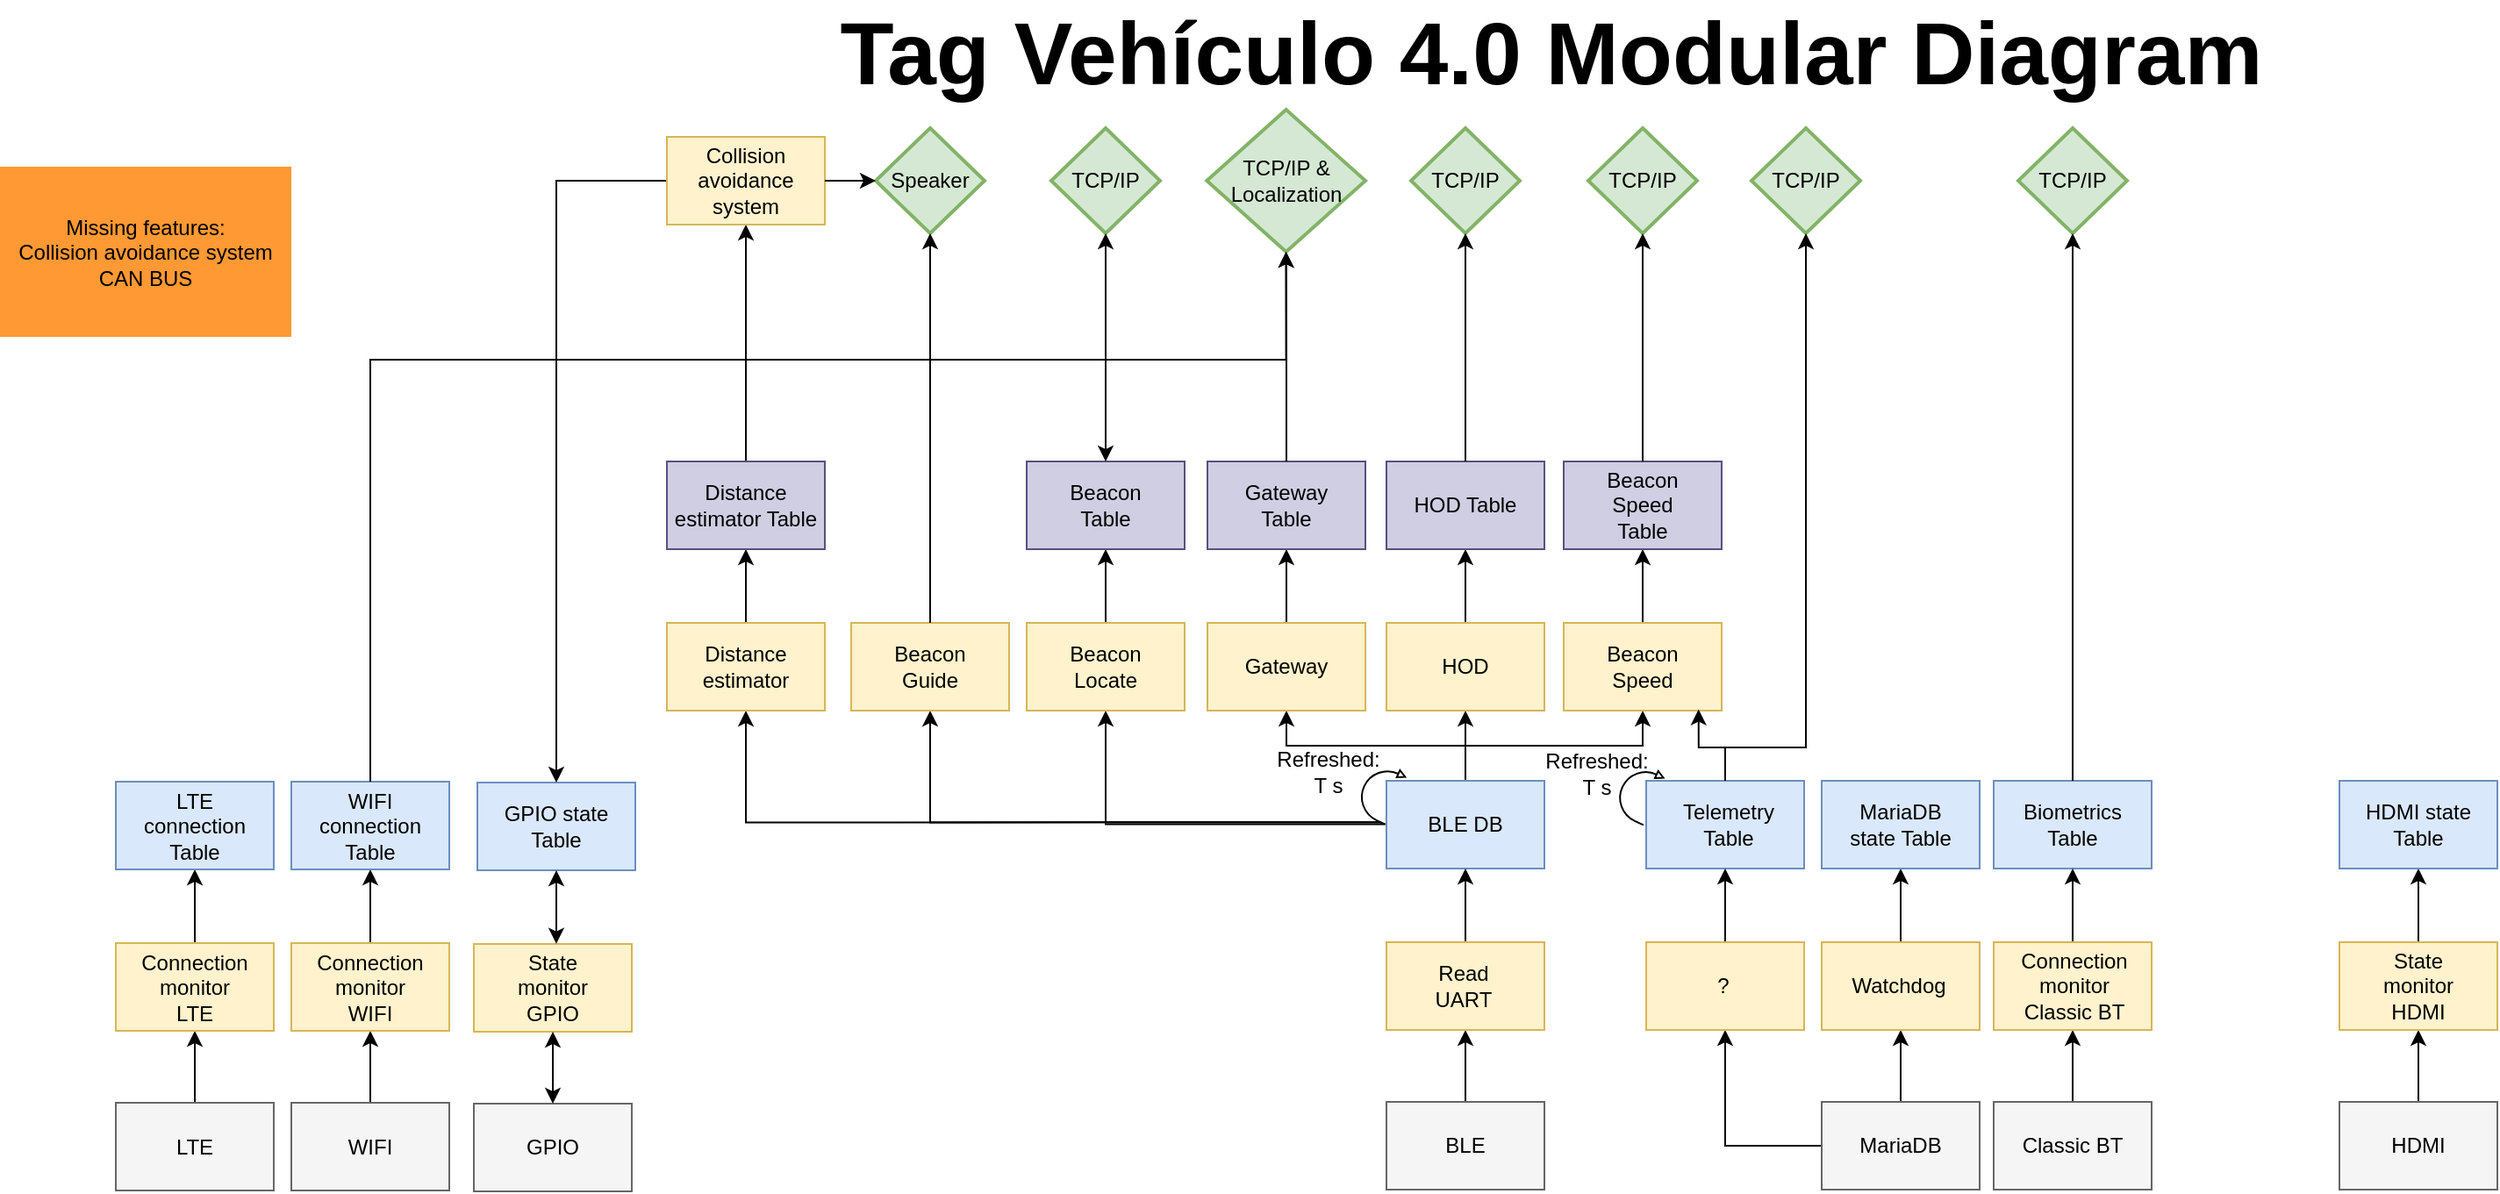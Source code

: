 <mxfile version="24.7.17">
  <diagram name="Página-1" id="RtHD7aoakG6yR8nzAqxL">
    <mxGraphModel dx="2924" dy="816" grid="1" gridSize="10" guides="1" tooltips="1" connect="1" arrows="1" fold="1" page="1" pageScale="1" pageWidth="1169" pageHeight="827" math="0" shadow="0">
      <root>
        <mxCell id="0" />
        <mxCell id="1" parent="0" />
        <mxCell id="9zVtY-qx9qEsDgh3HjAl-12" style="edgeStyle=orthogonalEdgeStyle;rounded=0;orthogonalLoop=1;jettySize=auto;html=1;exitX=0.5;exitY=0;exitDx=0;exitDy=0;entryX=0.5;entryY=1;entryDx=0;entryDy=0;" parent="1" source="1uHjX9RbCJw2ooHJ7uqa-2" target="9zVtY-qx9qEsDgh3HjAl-10" edge="1">
          <mxGeometry relative="1" as="geometry" />
        </mxCell>
        <mxCell id="1uHjX9RbCJw2ooHJ7uqa-2" value="" style="rounded=0;whiteSpace=wrap;html=1;fillColor=#f5f5f5;fontColor=#333333;strokeColor=#666666;" parent="1" vertex="1">
          <mxGeometry x="520" y="643" width="90" height="50" as="geometry" />
        </mxCell>
        <mxCell id="1uHjX9RbCJw2ooHJ7uqa-3" value="BLE" style="text;html=1;align=center;verticalAlign=middle;whiteSpace=wrap;rounded=0;" parent="1" vertex="1">
          <mxGeometry x="535" y="653" width="60" height="30" as="geometry" />
        </mxCell>
        <mxCell id="1uHjX9RbCJw2ooHJ7uqa-4" style="edgeStyle=orthogonalEdgeStyle;rounded=0;orthogonalLoop=1;jettySize=auto;html=1;exitX=0.5;exitY=0;exitDx=0;exitDy=0;entryX=0.5;entryY=1;entryDx=0;entryDy=0;" parent="1" source="1uHjX9RbCJw2ooHJ7uqa-5" target="1uHjX9RbCJw2ooHJ7uqa-25" edge="1">
          <mxGeometry relative="1" as="geometry" />
        </mxCell>
        <mxCell id="1uHjX9RbCJw2ooHJ7uqa-5" value="" style="rounded=0;whiteSpace=wrap;html=1;fillColor=#f5f5f5;fontColor=#333333;strokeColor=#666666;" parent="1" vertex="1">
          <mxGeometry x="-204" y="643.5" width="90" height="50" as="geometry" />
        </mxCell>
        <mxCell id="1uHjX9RbCJw2ooHJ7uqa-6" value="LTE" style="text;html=1;align=center;verticalAlign=middle;whiteSpace=wrap;rounded=0;" parent="1" vertex="1">
          <mxGeometry x="-189" y="653.5" width="60" height="30" as="geometry" />
        </mxCell>
        <mxCell id="1uHjX9RbCJw2ooHJ7uqa-7" style="edgeStyle=orthogonalEdgeStyle;rounded=0;orthogonalLoop=1;jettySize=auto;html=1;exitX=0.5;exitY=0;exitDx=0;exitDy=0;entryX=0.5;entryY=1;entryDx=0;entryDy=0;" parent="1" source="1uHjX9RbCJw2ooHJ7uqa-8" target="1uHjX9RbCJw2ooHJ7uqa-28" edge="1">
          <mxGeometry relative="1" as="geometry" />
        </mxCell>
        <mxCell id="1uHjX9RbCJw2ooHJ7uqa-8" value="" style="rounded=0;whiteSpace=wrap;html=1;fillColor=#f5f5f5;fontColor=#333333;strokeColor=#666666;" parent="1" vertex="1">
          <mxGeometry x="-104" y="643.5" width="90" height="50" as="geometry" />
        </mxCell>
        <mxCell id="1uHjX9RbCJw2ooHJ7uqa-9" value="WIFI" style="text;html=1;align=center;verticalAlign=middle;whiteSpace=wrap;rounded=0;" parent="1" vertex="1">
          <mxGeometry x="-89" y="653.5" width="60" height="30" as="geometry" />
        </mxCell>
        <mxCell id="1uHjX9RbCJw2ooHJ7uqa-10" value="" style="rounded=0;whiteSpace=wrap;html=1;fillColor=#f5f5f5;fontColor=#333333;strokeColor=#666666;" parent="1" vertex="1">
          <mxGeometry y="644" width="90" height="50" as="geometry" />
        </mxCell>
        <mxCell id="1uHjX9RbCJw2ooHJ7uqa-11" value="GPIO" style="text;html=1;align=center;verticalAlign=middle;whiteSpace=wrap;rounded=0;" parent="1" vertex="1">
          <mxGeometry x="15" y="654" width="60" height="30" as="geometry" />
        </mxCell>
        <mxCell id="1uHjX9RbCJw2ooHJ7uqa-12" style="edgeStyle=orthogonalEdgeStyle;rounded=0;orthogonalLoop=1;jettySize=auto;html=1;exitX=0.5;exitY=0;exitDx=0;exitDy=0;entryX=0.5;entryY=1;entryDx=0;entryDy=0;" parent="1" source="1uHjX9RbCJw2ooHJ7uqa-13" target="1uHjX9RbCJw2ooHJ7uqa-33" edge="1">
          <mxGeometry relative="1" as="geometry" />
        </mxCell>
        <mxCell id="1uHjX9RbCJw2ooHJ7uqa-13" value="" style="rounded=0;whiteSpace=wrap;html=1;fillColor=#f5f5f5;fontColor=#333333;strokeColor=#666666;" parent="1" vertex="1">
          <mxGeometry x="1063" y="643" width="90" height="50" as="geometry" />
        </mxCell>
        <mxCell id="1uHjX9RbCJw2ooHJ7uqa-14" value="HDMI" style="text;html=1;align=center;verticalAlign=middle;whiteSpace=wrap;rounded=0;" parent="1" vertex="1">
          <mxGeometry x="1078" y="653" width="60" height="30" as="geometry" />
        </mxCell>
        <mxCell id="1uHjX9RbCJw2ooHJ7uqa-15" style="edgeStyle=orthogonalEdgeStyle;rounded=0;orthogonalLoop=1;jettySize=auto;html=1;exitX=0.5;exitY=0;exitDx=0;exitDy=0;entryX=0.5;entryY=1;entryDx=0;entryDy=0;" parent="1" source="1uHjX9RbCJw2ooHJ7uqa-17" target="1uHjX9RbCJw2ooHJ7uqa-35" edge="1">
          <mxGeometry relative="1" as="geometry" />
        </mxCell>
        <mxCell id="9zVtY-qx9qEsDgh3HjAl-21" style="edgeStyle=orthogonalEdgeStyle;rounded=0;orthogonalLoop=1;jettySize=auto;html=1;exitX=0;exitY=0.5;exitDx=0;exitDy=0;entryX=0.5;entryY=1;entryDx=0;entryDy=0;" parent="1" source="1uHjX9RbCJw2ooHJ7uqa-17" target="9zVtY-qx9qEsDgh3HjAl-19" edge="1">
          <mxGeometry relative="1" as="geometry" />
        </mxCell>
        <mxCell id="1uHjX9RbCJw2ooHJ7uqa-17" value="" style="rounded=0;whiteSpace=wrap;html=1;fillColor=#f5f5f5;fontColor=#333333;strokeColor=#666666;" parent="1" vertex="1">
          <mxGeometry x="768" y="643" width="90" height="50" as="geometry" />
        </mxCell>
        <mxCell id="1uHjX9RbCJw2ooHJ7uqa-18" value="MariaDB" style="text;html=1;align=center;verticalAlign=middle;whiteSpace=wrap;rounded=0;" parent="1" vertex="1">
          <mxGeometry x="783" y="653" width="60" height="30" as="geometry" />
        </mxCell>
        <mxCell id="1uHjX9RbCJw2ooHJ7uqa-19" style="edgeStyle=orthogonalEdgeStyle;rounded=0;orthogonalLoop=1;jettySize=auto;html=1;exitX=0.5;exitY=0;exitDx=0;exitDy=0;entryX=0.5;entryY=1;entryDx=0;entryDy=0;" parent="1" source="1uHjX9RbCJw2ooHJ7uqa-22" target="1uHjX9RbCJw2ooHJ7uqa-62" edge="1">
          <mxGeometry relative="1" as="geometry" />
        </mxCell>
        <mxCell id="1uHjX9RbCJw2ooHJ7uqa-20" style="edgeStyle=orthogonalEdgeStyle;rounded=0;orthogonalLoop=1;jettySize=auto;html=1;exitX=0.5;exitY=0;exitDx=0;exitDy=0;entryX=0.5;entryY=1;entryDx=0;entryDy=0;" parent="1" source="1uHjX9RbCJw2ooHJ7uqa-22" target="1uHjX9RbCJw2ooHJ7uqa-67" edge="1">
          <mxGeometry relative="1" as="geometry" />
        </mxCell>
        <mxCell id="1uHjX9RbCJw2ooHJ7uqa-21" style="edgeStyle=orthogonalEdgeStyle;rounded=0;orthogonalLoop=1;jettySize=auto;html=1;exitX=0.5;exitY=0;exitDx=0;exitDy=0;entryX=0.5;entryY=1;entryDx=0;entryDy=0;" parent="1" source="1uHjX9RbCJw2ooHJ7uqa-22" target="1uHjX9RbCJw2ooHJ7uqa-70" edge="1">
          <mxGeometry relative="1" as="geometry" />
        </mxCell>
        <mxCell id="1uHjX9RbCJw2ooHJ7uqa-22" value="" style="rounded=0;whiteSpace=wrap;html=1;fillColor=#DAE8FC;strokeColor=#6c8ebf;" parent="1" vertex="1">
          <mxGeometry x="520" y="460" width="90" height="50" as="geometry" />
        </mxCell>
        <mxCell id="1uHjX9RbCJw2ooHJ7uqa-23" value="BLE DB" style="text;html=1;align=center;verticalAlign=middle;whiteSpace=wrap;rounded=0;" parent="1" vertex="1">
          <mxGeometry x="535" y="470" width="60" height="30" as="geometry" />
        </mxCell>
        <mxCell id="1uHjX9RbCJw2ooHJ7uqa-24" style="edgeStyle=orthogonalEdgeStyle;rounded=0;orthogonalLoop=1;jettySize=auto;html=1;exitX=0.5;exitY=0;exitDx=0;exitDy=0;entryX=0.5;entryY=1;entryDx=0;entryDy=0;" parent="1" source="1uHjX9RbCJw2ooHJ7uqa-25" target="1uHjX9RbCJw2ooHJ7uqa-87" edge="1">
          <mxGeometry relative="1" as="geometry" />
        </mxCell>
        <mxCell id="1uHjX9RbCJw2ooHJ7uqa-25" value="" style="rounded=0;whiteSpace=wrap;html=1;fillColor=#fff2cc;strokeColor=#d6b656;" parent="1" vertex="1">
          <mxGeometry x="-204" y="552.5" width="90" height="50" as="geometry" />
        </mxCell>
        <mxCell id="1uHjX9RbCJw2ooHJ7uqa-26" value="Connection monitor LTE" style="text;html=1;align=center;verticalAlign=middle;whiteSpace=wrap;rounded=0;" parent="1" vertex="1">
          <mxGeometry x="-189" y="562.5" width="60" height="30" as="geometry" />
        </mxCell>
        <mxCell id="9zVtY-qx9qEsDgh3HjAl-4" style="edgeStyle=orthogonalEdgeStyle;rounded=0;orthogonalLoop=1;jettySize=auto;html=1;exitX=0.5;exitY=0;exitDx=0;exitDy=0;entryX=0.5;entryY=1;entryDx=0;entryDy=0;" parent="1" source="1uHjX9RbCJw2ooHJ7uqa-28" target="9zVtY-qx9qEsDgh3HjAl-2" edge="1">
          <mxGeometry relative="1" as="geometry" />
        </mxCell>
        <mxCell id="1uHjX9RbCJw2ooHJ7uqa-28" value="" style="rounded=0;whiteSpace=wrap;html=1;fillColor=#fff2cc;strokeColor=#d6b656;" parent="1" vertex="1">
          <mxGeometry x="-104" y="552.5" width="90" height="50" as="geometry" />
        </mxCell>
        <mxCell id="1uHjX9RbCJw2ooHJ7uqa-29" value="Connection monitor WIFI" style="text;html=1;align=center;verticalAlign=middle;whiteSpace=wrap;rounded=0;" parent="1" vertex="1">
          <mxGeometry x="-89" y="562.5" width="60" height="30" as="geometry" />
        </mxCell>
        <mxCell id="1uHjX9RbCJw2ooHJ7uqa-30" value="" style="rounded=0;whiteSpace=wrap;html=1;fillColor=#fff2cc;strokeColor=#d6b656;" parent="1" vertex="1">
          <mxGeometry y="553" width="90" height="50" as="geometry" />
        </mxCell>
        <mxCell id="1uHjX9RbCJw2ooHJ7uqa-31" value="State monitor GPIO" style="text;html=1;align=center;verticalAlign=middle;whiteSpace=wrap;rounded=0;" parent="1" vertex="1">
          <mxGeometry x="15" y="563" width="60" height="30" as="geometry" />
        </mxCell>
        <mxCell id="1uHjX9RbCJw2ooHJ7uqa-32" style="edgeStyle=orthogonalEdgeStyle;rounded=0;orthogonalLoop=1;jettySize=auto;html=1;exitX=0.5;exitY=0;exitDx=0;exitDy=0;entryX=0.5;entryY=1;entryDx=0;entryDy=0;" parent="1" source="1uHjX9RbCJw2ooHJ7uqa-33" target="1uHjX9RbCJw2ooHJ7uqa-93" edge="1">
          <mxGeometry relative="1" as="geometry" />
        </mxCell>
        <mxCell id="1uHjX9RbCJw2ooHJ7uqa-33" value="" style="rounded=0;whiteSpace=wrap;html=1;fillColor=#fff2cc;strokeColor=#d6b656;" parent="1" vertex="1">
          <mxGeometry x="1063" y="552" width="90" height="50" as="geometry" />
        </mxCell>
        <mxCell id="1uHjX9RbCJw2ooHJ7uqa-34" value="State monitor HDMI" style="text;html=1;align=center;verticalAlign=middle;whiteSpace=wrap;rounded=0;" parent="1" vertex="1">
          <mxGeometry x="1078" y="562" width="60" height="30" as="geometry" />
        </mxCell>
        <mxCell id="9zVtY-qx9qEsDgh3HjAl-8" style="edgeStyle=orthogonalEdgeStyle;rounded=0;orthogonalLoop=1;jettySize=auto;html=1;exitX=0.5;exitY=0;exitDx=0;exitDy=0;entryX=0.5;entryY=1;entryDx=0;entryDy=0;" parent="1" source="1uHjX9RbCJw2ooHJ7uqa-35" target="9zVtY-qx9qEsDgh3HjAl-6" edge="1">
          <mxGeometry relative="1" as="geometry" />
        </mxCell>
        <mxCell id="1uHjX9RbCJw2ooHJ7uqa-35" value="" style="rounded=0;whiteSpace=wrap;html=1;fillColor=#fff2cc;strokeColor=#d6b656;" parent="1" vertex="1">
          <mxGeometry x="768" y="552" width="90" height="50" as="geometry" />
        </mxCell>
        <mxCell id="1uHjX9RbCJw2ooHJ7uqa-36" value="Watchdog" style="text;html=1;align=center;verticalAlign=middle;whiteSpace=wrap;rounded=0;" parent="1" vertex="1">
          <mxGeometry x="782" y="562" width="60" height="30" as="geometry" />
        </mxCell>
        <mxCell id="1uHjX9RbCJw2ooHJ7uqa-37" style="edgeStyle=orthogonalEdgeStyle;rounded=0;orthogonalLoop=1;jettySize=auto;html=1;exitX=0;exitY=0;exitDx=20;exitDy=31.48;exitPerimeter=0;entryX=0.5;entryY=1;entryDx=0;entryDy=0;" parent="1" source="1uHjX9RbCJw2ooHJ7uqa-38" target="1uHjX9RbCJw2ooHJ7uqa-55" edge="1">
          <mxGeometry relative="1" as="geometry">
            <Array as="points">
              <mxPoint x="360" y="485" />
            </Array>
          </mxGeometry>
        </mxCell>
        <mxCell id="H8eVL0zXzb8znNceX2TK-4" style="edgeStyle=orthogonalEdgeStyle;rounded=0;orthogonalLoop=1;jettySize=auto;html=1;exitX=0;exitY=0;exitDx=17.319;exitDy=31.48;exitPerimeter=0;entryX=0.5;entryY=1;entryDx=0;entryDy=0;" parent="1" source="1uHjX9RbCJw2ooHJ7uqa-38" target="H8eVL0zXzb8znNceX2TK-2" edge="1">
          <mxGeometry relative="1" as="geometry" />
        </mxCell>
        <mxCell id="KAo23swHzHKKWC8YPLNf-3" style="edgeStyle=orthogonalEdgeStyle;rounded=0;orthogonalLoop=1;jettySize=auto;html=1;exitX=0;exitY=0;exitDx=17.319;exitDy=31.48;exitPerimeter=0;entryX=0.5;entryY=1;entryDx=0;entryDy=0;" edge="1" parent="1" source="1uHjX9RbCJw2ooHJ7uqa-38" target="KAo23swHzHKKWC8YPLNf-1">
          <mxGeometry relative="1" as="geometry" />
        </mxCell>
        <mxCell id="1uHjX9RbCJw2ooHJ7uqa-38" value="" style="html=1;shadow=0;dashed=0;align=center;verticalAlign=middle;shape=mxgraph.arrows2.uTurnArrow;dy=0;arrowHead=4.41;dx2=4.26;rotation=25;" parent="1" vertex="1">
          <mxGeometry x="506.87" y="450.56" width="20" height="31.48" as="geometry" />
        </mxCell>
        <mxCell id="1uHjX9RbCJw2ooHJ7uqa-39" value="Refreshed:&lt;div&gt;T s&lt;/div&gt;" style="text;html=1;align=center;verticalAlign=middle;whiteSpace=wrap;rounded=0;" parent="1" vertex="1">
          <mxGeometry x="457" y="440" width="60" height="30" as="geometry" />
        </mxCell>
        <mxCell id="1uHjX9RbCJw2ooHJ7uqa-40" value="" style="rounded=0;whiteSpace=wrap;html=1;fillColor=#dae8fc;strokeColor=#6c8ebf;" parent="1" vertex="1">
          <mxGeometry x="668" y="460" width="90" height="50" as="geometry" />
        </mxCell>
        <mxCell id="1uHjX9RbCJw2ooHJ7uqa-41" value="Telemetry Table" style="text;html=1;align=center;verticalAlign=middle;whiteSpace=wrap;rounded=0;" parent="1" vertex="1">
          <mxGeometry x="685" y="470" width="60" height="30" as="geometry" />
        </mxCell>
        <mxCell id="1uHjX9RbCJw2ooHJ7uqa-42" value="TCP/IP" style="strokeWidth=2;html=1;shape=mxgraph.flowchart.decision;whiteSpace=wrap;fillColor=#d5e8d4;strokeColor=#82b366;" parent="1" vertex="1">
          <mxGeometry x="728" y="88" width="62" height="60" as="geometry" />
        </mxCell>
        <mxCell id="9zVtY-qx9qEsDgh3HjAl-16" style="edgeStyle=orthogonalEdgeStyle;rounded=0;orthogonalLoop=1;jettySize=auto;html=1;exitX=0.5;exitY=0;exitDx=0;exitDy=0;entryX=0.5;entryY=1;entryDx=0;entryDy=0;" parent="1" source="1uHjX9RbCJw2ooHJ7uqa-44" target="9zVtY-qx9qEsDgh3HjAl-14" edge="1">
          <mxGeometry relative="1" as="geometry" />
        </mxCell>
        <mxCell id="1uHjX9RbCJw2ooHJ7uqa-44" value="" style="rounded=0;whiteSpace=wrap;html=1;fillColor=#f5f5f5;fontColor=#333333;strokeColor=#666666;" parent="1" vertex="1">
          <mxGeometry x="866" y="643" width="90" height="50" as="geometry" />
        </mxCell>
        <mxCell id="1uHjX9RbCJw2ooHJ7uqa-45" value="Classic BT" style="text;html=1;align=center;verticalAlign=middle;whiteSpace=wrap;rounded=0;" parent="1" vertex="1">
          <mxGeometry x="881" y="653" width="60" height="30" as="geometry" />
        </mxCell>
        <mxCell id="1uHjX9RbCJw2ooHJ7uqa-46" value="" style="rounded=0;whiteSpace=wrap;html=1;fillColor=#dae8fc;strokeColor=#6c8ebf;" parent="1" vertex="1">
          <mxGeometry x="866" y="460" width="90" height="50" as="geometry" />
        </mxCell>
        <mxCell id="1uHjX9RbCJw2ooHJ7uqa-47" value="Biometrics Table" style="text;html=1;align=center;verticalAlign=middle;whiteSpace=wrap;rounded=0;" parent="1" vertex="1">
          <mxGeometry x="881" y="470" width="60" height="30" as="geometry" />
        </mxCell>
        <mxCell id="1uHjX9RbCJw2ooHJ7uqa-48" value="TCP/IP" style="strokeWidth=2;html=1;shape=mxgraph.flowchart.decision;whiteSpace=wrap;fillColor=#d5e8d4;strokeColor=#82b366;" parent="1" vertex="1">
          <mxGeometry x="880" y="88" width="62" height="60" as="geometry" />
        </mxCell>
        <mxCell id="1uHjX9RbCJw2ooHJ7uqa-49" style="edgeStyle=orthogonalEdgeStyle;rounded=0;orthogonalLoop=1;jettySize=auto;html=1;exitX=0.5;exitY=0;exitDx=0;exitDy=0;entryX=0.5;entryY=1;entryDx=0;entryDy=0;entryPerimeter=0;" parent="1" source="1uHjX9RbCJw2ooHJ7uqa-46" target="1uHjX9RbCJw2ooHJ7uqa-48" edge="1">
          <mxGeometry relative="1" as="geometry" />
        </mxCell>
        <mxCell id="1uHjX9RbCJw2ooHJ7uqa-54" style="edgeStyle=orthogonalEdgeStyle;rounded=0;orthogonalLoop=1;jettySize=auto;html=1;exitX=0.5;exitY=0;exitDx=0;exitDy=0;entryX=0.5;entryY=1;entryDx=0;entryDy=0;" parent="1" source="1uHjX9RbCJw2ooHJ7uqa-55" target="1uHjX9RbCJw2ooHJ7uqa-57" edge="1">
          <mxGeometry relative="1" as="geometry" />
        </mxCell>
        <mxCell id="1uHjX9RbCJw2ooHJ7uqa-55" value="" style="rounded=0;whiteSpace=wrap;html=1;fillColor=#fff2cc;strokeColor=#d6b656;" parent="1" vertex="1">
          <mxGeometry x="315" y="370" width="90" height="50" as="geometry" />
        </mxCell>
        <mxCell id="1uHjX9RbCJw2ooHJ7uqa-56" value="Beacon Locate" style="text;html=1;align=center;verticalAlign=middle;whiteSpace=wrap;rounded=0;" parent="1" vertex="1">
          <mxGeometry x="329" y="380" width="62" height="30" as="geometry" />
        </mxCell>
        <mxCell id="1uHjX9RbCJw2ooHJ7uqa-57" value="" style="rounded=0;whiteSpace=wrap;html=1;fillColor=#d0cee2;strokeColor=#56517e;" parent="1" vertex="1">
          <mxGeometry x="315" y="278" width="90" height="50" as="geometry" />
        </mxCell>
        <mxCell id="1uHjX9RbCJw2ooHJ7uqa-58" value="Beacon Table" style="text;html=1;align=center;verticalAlign=middle;whiteSpace=wrap;rounded=0;" parent="1" vertex="1">
          <mxGeometry x="329" y="288" width="62" height="30" as="geometry" />
        </mxCell>
        <mxCell id="1uHjX9RbCJw2ooHJ7uqa-59" value="TCP/IP" style="strokeWidth=2;html=1;shape=mxgraph.flowchart.decision;whiteSpace=wrap;fillColor=#d5e8d4;strokeColor=#82b366;" parent="1" vertex="1">
          <mxGeometry x="329" y="88" width="62" height="60" as="geometry" />
        </mxCell>
        <mxCell id="1uHjX9RbCJw2ooHJ7uqa-61" style="edgeStyle=orthogonalEdgeStyle;rounded=0;orthogonalLoop=1;jettySize=auto;html=1;exitX=0.5;exitY=0;exitDx=0;exitDy=0;entryX=0.5;entryY=1;entryDx=0;entryDy=0;" parent="1" source="1uHjX9RbCJw2ooHJ7uqa-62" target="1uHjX9RbCJw2ooHJ7uqa-64" edge="1">
          <mxGeometry relative="1" as="geometry" />
        </mxCell>
        <mxCell id="1uHjX9RbCJw2ooHJ7uqa-62" value="" style="rounded=0;whiteSpace=wrap;html=1;fillColor=#fff2cc;strokeColor=#d6b656;" parent="1" vertex="1">
          <mxGeometry x="418" y="370" width="90" height="50" as="geometry" />
        </mxCell>
        <mxCell id="1uHjX9RbCJw2ooHJ7uqa-63" value="Gateway" style="text;html=1;align=center;verticalAlign=middle;whiteSpace=wrap;rounded=0;" parent="1" vertex="1">
          <mxGeometry x="432" y="380" width="62" height="30" as="geometry" />
        </mxCell>
        <mxCell id="1uHjX9RbCJw2ooHJ7uqa-64" value="" style="rounded=0;whiteSpace=wrap;html=1;fillColor=#D0CEE2;strokeColor=#56517e;" parent="1" vertex="1">
          <mxGeometry x="418" y="278" width="90" height="50" as="geometry" />
        </mxCell>
        <mxCell id="1uHjX9RbCJw2ooHJ7uqa-65" value="Gateway Table" style="text;html=1;align=center;verticalAlign=middle;whiteSpace=wrap;rounded=0;" parent="1" vertex="1">
          <mxGeometry x="432" y="288" width="62" height="30" as="geometry" />
        </mxCell>
        <mxCell id="1uHjX9RbCJw2ooHJ7uqa-66" style="edgeStyle=orthogonalEdgeStyle;rounded=0;orthogonalLoop=1;jettySize=auto;html=1;exitX=0.5;exitY=0;exitDx=0;exitDy=0;entryX=0.5;entryY=1;entryDx=0;entryDy=0;" parent="1" source="1uHjX9RbCJw2ooHJ7uqa-67" target="1uHjX9RbCJw2ooHJ7uqa-76" edge="1">
          <mxGeometry relative="1" as="geometry" />
        </mxCell>
        <mxCell id="1uHjX9RbCJw2ooHJ7uqa-67" value="" style="rounded=0;whiteSpace=wrap;html=1;fillColor=#fff2cc;strokeColor=#d6b656;" parent="1" vertex="1">
          <mxGeometry x="520" y="370" width="90" height="50" as="geometry" />
        </mxCell>
        <mxCell id="1uHjX9RbCJw2ooHJ7uqa-68" value="HOD" style="text;html=1;align=center;verticalAlign=middle;whiteSpace=wrap;rounded=0;" parent="1" vertex="1">
          <mxGeometry x="534" y="380" width="62" height="30" as="geometry" />
        </mxCell>
        <mxCell id="1uHjX9RbCJw2ooHJ7uqa-69" style="edgeStyle=orthogonalEdgeStyle;rounded=0;orthogonalLoop=1;jettySize=auto;html=1;exitX=0.5;exitY=0;exitDx=0;exitDy=0;entryX=0.5;entryY=1;entryDx=0;entryDy=0;" parent="1" source="1uHjX9RbCJw2ooHJ7uqa-70" target="1uHjX9RbCJw2ooHJ7uqa-72" edge="1">
          <mxGeometry relative="1" as="geometry" />
        </mxCell>
        <mxCell id="1uHjX9RbCJw2ooHJ7uqa-70" value="" style="rounded=0;whiteSpace=wrap;html=1;fillColor=#fff2cc;strokeColor=#d6b656;" parent="1" vertex="1">
          <mxGeometry x="621" y="370" width="90" height="50" as="geometry" />
        </mxCell>
        <mxCell id="1uHjX9RbCJw2ooHJ7uqa-71" value="Beacon Speed" style="text;html=1;align=center;verticalAlign=middle;whiteSpace=wrap;rounded=0;" parent="1" vertex="1">
          <mxGeometry x="635" y="380" width="62" height="30" as="geometry" />
        </mxCell>
        <mxCell id="1uHjX9RbCJw2ooHJ7uqa-72" value="" style="rounded=0;whiteSpace=wrap;html=1;fillColor=#d0cee2;strokeColor=#56517e;" parent="1" vertex="1">
          <mxGeometry x="621" y="278" width="90" height="50" as="geometry" />
        </mxCell>
        <mxCell id="1uHjX9RbCJw2ooHJ7uqa-73" value="Beacon Speed Table" style="text;html=1;align=center;verticalAlign=middle;whiteSpace=wrap;rounded=0;" parent="1" vertex="1">
          <mxGeometry x="635" y="288" width="62" height="30" as="geometry" />
        </mxCell>
        <mxCell id="1uHjX9RbCJw2ooHJ7uqa-74" value="" style="html=1;shadow=0;dashed=0;align=center;verticalAlign=middle;shape=mxgraph.arrows2.uTurnArrow;dy=0;arrowHead=4.41;dx2=4.26;rotation=25;" parent="1" vertex="1">
          <mxGeometry x="654" y="451" width="20" height="31.48" as="geometry" />
        </mxCell>
        <mxCell id="1uHjX9RbCJw2ooHJ7uqa-75" value="Refreshed:&lt;div&gt;T s&lt;/div&gt;" style="text;html=1;align=center;verticalAlign=middle;whiteSpace=wrap;rounded=0;" parent="1" vertex="1">
          <mxGeometry x="610" y="441" width="60" height="30" as="geometry" />
        </mxCell>
        <mxCell id="1uHjX9RbCJw2ooHJ7uqa-76" value="" style="rounded=0;whiteSpace=wrap;html=1;fillColor=#d0cee2;strokeColor=#56517e;" parent="1" vertex="1">
          <mxGeometry x="520" y="278" width="90" height="50" as="geometry" />
        </mxCell>
        <mxCell id="1uHjX9RbCJw2ooHJ7uqa-77" value="HOD Table" style="text;html=1;align=center;verticalAlign=middle;whiteSpace=wrap;rounded=0;" parent="1" vertex="1">
          <mxGeometry x="534" y="288" width="62" height="30" as="geometry" />
        </mxCell>
        <mxCell id="1uHjX9RbCJw2ooHJ7uqa-78" value="TCP/IP &amp;amp; Localization" style="strokeWidth=2;html=1;shape=mxgraph.flowchart.decision;whiteSpace=wrap;fillColor=#d5e8d4;strokeColor=#82b366;" parent="1" vertex="1">
          <mxGeometry x="417.65" y="77.5" width="90.35" height="81" as="geometry" />
        </mxCell>
        <mxCell id="1uHjX9RbCJw2ooHJ7uqa-79" style="edgeStyle=orthogonalEdgeStyle;rounded=0;orthogonalLoop=1;jettySize=auto;html=1;exitX=0.5;exitY=0;exitDx=0;exitDy=0;entryX=0.5;entryY=1;entryDx=0;entryDy=0;entryPerimeter=0;" parent="1" source="1uHjX9RbCJw2ooHJ7uqa-64" target="1uHjX9RbCJw2ooHJ7uqa-78" edge="1">
          <mxGeometry relative="1" as="geometry" />
        </mxCell>
        <mxCell id="1uHjX9RbCJw2ooHJ7uqa-80" value="TCP/IP" style="strokeWidth=2;html=1;shape=mxgraph.flowchart.decision;whiteSpace=wrap;fillColor=#d5e8d4;strokeColor=#82b366;" parent="1" vertex="1">
          <mxGeometry x="534" y="88" width="62" height="60" as="geometry" />
        </mxCell>
        <mxCell id="1uHjX9RbCJw2ooHJ7uqa-81" style="edgeStyle=orthogonalEdgeStyle;rounded=0;orthogonalLoop=1;jettySize=auto;html=1;exitX=0.5;exitY=0;exitDx=0;exitDy=0;entryX=0.5;entryY=1;entryDx=0;entryDy=0;entryPerimeter=0;" parent="1" source="1uHjX9RbCJw2ooHJ7uqa-76" target="1uHjX9RbCJw2ooHJ7uqa-80" edge="1">
          <mxGeometry relative="1" as="geometry" />
        </mxCell>
        <mxCell id="1uHjX9RbCJw2ooHJ7uqa-82" value="TCP/IP" style="strokeWidth=2;html=1;shape=mxgraph.flowchart.decision;whiteSpace=wrap;fillColor=#d5e8d4;strokeColor=#82b366;" parent="1" vertex="1">
          <mxGeometry x="635" y="88" width="62" height="60" as="geometry" />
        </mxCell>
        <mxCell id="1uHjX9RbCJw2ooHJ7uqa-83" style="edgeStyle=orthogonalEdgeStyle;rounded=0;orthogonalLoop=1;jettySize=auto;html=1;exitX=0.5;exitY=0;exitDx=0;exitDy=0;entryX=0.5;entryY=1;entryDx=0;entryDy=0;entryPerimeter=0;" parent="1" source="1uHjX9RbCJw2ooHJ7uqa-72" target="1uHjX9RbCJw2ooHJ7uqa-82" edge="1">
          <mxGeometry relative="1" as="geometry" />
        </mxCell>
        <mxCell id="1uHjX9RbCJw2ooHJ7uqa-84" value="Tag Vehículo 4.0 Modular Diagram" style="text;html=1;align=center;verticalAlign=middle;whiteSpace=wrap;rounded=0;fontSize=50;fontStyle=1" parent="1" vertex="1">
          <mxGeometry x="119" y="20" width="990" height="50" as="geometry" />
        </mxCell>
        <mxCell id="1uHjX9RbCJw2ooHJ7uqa-85" style="edgeStyle=orthogonalEdgeStyle;rounded=0;orthogonalLoop=1;jettySize=auto;html=1;exitX=0.5;exitY=0;exitDx=0;exitDy=0;entryX=0.854;entryY=0.986;entryDx=0;entryDy=0;entryPerimeter=0;" parent="1" source="1uHjX9RbCJw2ooHJ7uqa-40" target="1uHjX9RbCJw2ooHJ7uqa-70" edge="1">
          <mxGeometry relative="1" as="geometry">
            <Array as="points">
              <mxPoint x="713" y="441" />
              <mxPoint x="698" y="441" />
            </Array>
          </mxGeometry>
        </mxCell>
        <mxCell id="1uHjX9RbCJw2ooHJ7uqa-86" style="edgeStyle=orthogonalEdgeStyle;rounded=0;orthogonalLoop=1;jettySize=auto;html=1;exitX=0.5;exitY=0;exitDx=0;exitDy=0;entryX=0.5;entryY=1;entryDx=0;entryDy=0;entryPerimeter=0;" parent="1" source="1uHjX9RbCJw2ooHJ7uqa-40" target="1uHjX9RbCJw2ooHJ7uqa-42" edge="1">
          <mxGeometry relative="1" as="geometry">
            <Array as="points">
              <mxPoint x="713" y="441" />
              <mxPoint x="759" y="441" />
              <mxPoint x="759" y="148" />
            </Array>
          </mxGeometry>
        </mxCell>
        <mxCell id="1uHjX9RbCJw2ooHJ7uqa-87" value="" style="rounded=0;whiteSpace=wrap;html=1;fillColor=#dae8fc;strokeColor=#6c8ebf;" parent="1" vertex="1">
          <mxGeometry x="-204" y="460.5" width="90" height="50" as="geometry" />
        </mxCell>
        <mxCell id="1uHjX9RbCJw2ooHJ7uqa-88" value="LTE connection Table" style="text;html=1;align=center;verticalAlign=middle;whiteSpace=wrap;rounded=0;" parent="1" vertex="1">
          <mxGeometry x="-190" y="470.5" width="62" height="30" as="geometry" />
        </mxCell>
        <mxCell id="1uHjX9RbCJw2ooHJ7uqa-89" value="" style="rounded=0;whiteSpace=wrap;html=1;fillColor=#dae8fc;strokeColor=#6c8ebf;" parent="1" vertex="1">
          <mxGeometry x="2" y="461" width="90" height="50" as="geometry" />
        </mxCell>
        <mxCell id="1uHjX9RbCJw2ooHJ7uqa-90" value="GPIO state Table" style="text;html=1;align=center;verticalAlign=middle;whiteSpace=wrap;rounded=0;" parent="1" vertex="1">
          <mxGeometry x="16" y="471" width="62" height="30" as="geometry" />
        </mxCell>
        <mxCell id="1uHjX9RbCJw2ooHJ7uqa-91" value="" style="endArrow=classic;startArrow=classic;html=1;rounded=0;entryX=0.5;entryY=1;entryDx=0;entryDy=0;exitX=0.522;exitY=-0.003;exitDx=0;exitDy=0;exitPerimeter=0;" parent="1" source="1uHjX9RbCJw2ooHJ7uqa-30" target="1uHjX9RbCJw2ooHJ7uqa-89" edge="1">
          <mxGeometry width="50" height="50" relative="1" as="geometry">
            <mxPoint x="47" y="546" as="sourcePoint" />
            <mxPoint x="100" y="493.56" as="targetPoint" />
          </mxGeometry>
        </mxCell>
        <mxCell id="1uHjX9RbCJw2ooHJ7uqa-92" value="" style="endArrow=classic;startArrow=classic;html=1;rounded=0;entryX=0.5;entryY=0;entryDx=0;entryDy=0;exitX=0.5;exitY=1;exitDx=0;exitDy=0;" parent="1" source="1uHjX9RbCJw2ooHJ7uqa-30" target="1uHjX9RbCJw2ooHJ7uqa-10" edge="1">
          <mxGeometry width="50" height="50" relative="1" as="geometry">
            <mxPoint x="47" y="606" as="sourcePoint" />
            <mxPoint x="57" y="436" as="targetPoint" />
          </mxGeometry>
        </mxCell>
        <mxCell id="1uHjX9RbCJw2ooHJ7uqa-93" value="" style="rounded=0;whiteSpace=wrap;html=1;fillColor=#dae8fc;strokeColor=#6c8ebf;" parent="1" vertex="1">
          <mxGeometry x="1063" y="460" width="90" height="50" as="geometry" />
        </mxCell>
        <mxCell id="1uHjX9RbCJw2ooHJ7uqa-94" value="HDMI state Table" style="text;html=1;align=center;verticalAlign=middle;whiteSpace=wrap;rounded=0;" parent="1" vertex="1">
          <mxGeometry x="1077" y="470" width="62" height="30" as="geometry" />
        </mxCell>
        <mxCell id="Xc5loxkmC7F-NOSIDoBY-1" value="" style="endArrow=classic;startArrow=classic;html=1;rounded=0;exitX=0.5;exitY=0;exitDx=0;exitDy=0;entryX=0.5;entryY=1;entryDx=0;entryDy=0;entryPerimeter=0;" parent="1" source="1uHjX9RbCJw2ooHJ7uqa-57" target="1uHjX9RbCJw2ooHJ7uqa-59" edge="1">
          <mxGeometry width="50" height="50" relative="1" as="geometry">
            <mxPoint x="355" y="278" as="sourcePoint" />
            <mxPoint x="405" y="228" as="targetPoint" />
          </mxGeometry>
        </mxCell>
        <mxCell id="H8eVL0zXzb8znNceX2TK-2" value="" style="rounded=0;whiteSpace=wrap;html=1;fillColor=#fff2cc;strokeColor=#d6b656;" parent="1" vertex="1">
          <mxGeometry x="215" y="370" width="90" height="50" as="geometry" />
        </mxCell>
        <mxCell id="H8eVL0zXzb8znNceX2TK-3" value="Beacon Guide" style="text;html=1;align=center;verticalAlign=middle;whiteSpace=wrap;rounded=0;" parent="1" vertex="1">
          <mxGeometry x="229" y="380" width="62" height="30" as="geometry" />
        </mxCell>
        <mxCell id="H8eVL0zXzb8znNceX2TK-5" value="Speaker" style="strokeWidth=2;html=1;shape=mxgraph.flowchart.decision;whiteSpace=wrap;fillColor=#d5e8d4;strokeColor=#82b366;" parent="1" vertex="1">
          <mxGeometry x="229" y="88" width="62" height="60" as="geometry" />
        </mxCell>
        <mxCell id="H8eVL0zXzb8znNceX2TK-6" style="edgeStyle=orthogonalEdgeStyle;rounded=0;orthogonalLoop=1;jettySize=auto;html=1;exitX=0.5;exitY=0;exitDx=0;exitDy=0;entryX=0.5;entryY=1;entryDx=0;entryDy=0;entryPerimeter=0;" parent="1" source="H8eVL0zXzb8znNceX2TK-2" target="H8eVL0zXzb8znNceX2TK-5" edge="1">
          <mxGeometry relative="1" as="geometry" />
        </mxCell>
        <mxCell id="9zVtY-qx9qEsDgh3HjAl-2" value="" style="rounded=0;whiteSpace=wrap;html=1;fillColor=#dae8fc;strokeColor=#6c8ebf;" parent="1" vertex="1">
          <mxGeometry x="-104" y="460.5" width="90" height="50" as="geometry" />
        </mxCell>
        <mxCell id="9zVtY-qx9qEsDgh3HjAl-3" value="WIFI connection Table" style="text;html=1;align=center;verticalAlign=middle;whiteSpace=wrap;rounded=0;" parent="1" vertex="1">
          <mxGeometry x="-90" y="470.5" width="62" height="30" as="geometry" />
        </mxCell>
        <mxCell id="9zVtY-qx9qEsDgh3HjAl-6" value="" style="rounded=0;whiteSpace=wrap;html=1;fillColor=#DAE8FC;strokeColor=#6c8ebf;" parent="1" vertex="1">
          <mxGeometry x="768" y="460" width="90" height="50" as="geometry" />
        </mxCell>
        <mxCell id="9zVtY-qx9qEsDgh3HjAl-7" value="MariaDB state Table" style="text;html=1;align=center;verticalAlign=middle;whiteSpace=wrap;rounded=0;" parent="1" vertex="1">
          <mxGeometry x="782" y="470" width="62" height="30" as="geometry" />
        </mxCell>
        <mxCell id="9zVtY-qx9qEsDgh3HjAl-13" style="edgeStyle=orthogonalEdgeStyle;rounded=0;orthogonalLoop=1;jettySize=auto;html=1;exitX=0.5;exitY=0;exitDx=0;exitDy=0;entryX=0.5;entryY=1;entryDx=0;entryDy=0;" parent="1" source="9zVtY-qx9qEsDgh3HjAl-10" target="1uHjX9RbCJw2ooHJ7uqa-22" edge="1">
          <mxGeometry relative="1" as="geometry" />
        </mxCell>
        <mxCell id="9zVtY-qx9qEsDgh3HjAl-10" value="" style="rounded=0;whiteSpace=wrap;html=1;fillColor=#fff2cc;strokeColor=#d6b656;" parent="1" vertex="1">
          <mxGeometry x="520" y="552" width="90" height="50" as="geometry" />
        </mxCell>
        <mxCell id="9zVtY-qx9qEsDgh3HjAl-11" value="Read UART" style="text;html=1;align=center;verticalAlign=middle;whiteSpace=wrap;rounded=0;" parent="1" vertex="1">
          <mxGeometry x="534" y="562" width="60" height="30" as="geometry" />
        </mxCell>
        <mxCell id="9zVtY-qx9qEsDgh3HjAl-17" style="edgeStyle=orthogonalEdgeStyle;rounded=0;orthogonalLoop=1;jettySize=auto;html=1;exitX=0.5;exitY=0;exitDx=0;exitDy=0;entryX=0.5;entryY=1;entryDx=0;entryDy=0;" parent="1" source="9zVtY-qx9qEsDgh3HjAl-14" target="1uHjX9RbCJw2ooHJ7uqa-46" edge="1">
          <mxGeometry relative="1" as="geometry" />
        </mxCell>
        <mxCell id="9zVtY-qx9qEsDgh3HjAl-14" value="" style="rounded=0;whiteSpace=wrap;html=1;fillColor=#fff2cc;strokeColor=#d6b656;" parent="1" vertex="1">
          <mxGeometry x="866" y="552" width="90" height="50" as="geometry" />
        </mxCell>
        <mxCell id="9zVtY-qx9qEsDgh3HjAl-15" value="Connection monitor Classic BT" style="text;html=1;align=center;verticalAlign=middle;whiteSpace=wrap;rounded=0;" parent="1" vertex="1">
          <mxGeometry x="882" y="562" width="60" height="30" as="geometry" />
        </mxCell>
        <mxCell id="9zVtY-qx9qEsDgh3HjAl-23" style="edgeStyle=orthogonalEdgeStyle;rounded=0;orthogonalLoop=1;jettySize=auto;html=1;exitX=0.5;exitY=0;exitDx=0;exitDy=0;entryX=0.5;entryY=1;entryDx=0;entryDy=0;" parent="1" source="9zVtY-qx9qEsDgh3HjAl-19" target="1uHjX9RbCJw2ooHJ7uqa-40" edge="1">
          <mxGeometry relative="1" as="geometry" />
        </mxCell>
        <mxCell id="9zVtY-qx9qEsDgh3HjAl-19" value="" style="rounded=0;whiteSpace=wrap;html=1;fillColor=#fff2cc;strokeColor=#d6b656;" parent="1" vertex="1">
          <mxGeometry x="668" y="552" width="90" height="50" as="geometry" />
        </mxCell>
        <mxCell id="9zVtY-qx9qEsDgh3HjAl-20" value="?" style="text;html=1;align=center;verticalAlign=middle;whiteSpace=wrap;rounded=0;" parent="1" vertex="1">
          <mxGeometry x="682" y="562" width="60" height="30" as="geometry" />
        </mxCell>
        <mxCell id="wPGlTQv6IQudflN9bJnm-3" value="Missing features:&lt;div&gt;Collision avoidance system&lt;/div&gt;&lt;div&gt;CAN BUS&lt;/div&gt;" style="text;html=1;align=center;verticalAlign=middle;whiteSpace=wrap;rounded=0;fillColor=#FF9933;" parent="1" vertex="1">
          <mxGeometry x="-270" y="110" width="166" height="97" as="geometry" />
        </mxCell>
        <mxCell id="wPGlTQv6IQudflN9bJnm-4" style="edgeStyle=orthogonalEdgeStyle;rounded=0;orthogonalLoop=1;jettySize=auto;html=1;exitX=0.5;exitY=0;exitDx=0;exitDy=0;entryX=0.5;entryY=1;entryDx=0;entryDy=0;entryPerimeter=0;" parent="1" source="9zVtY-qx9qEsDgh3HjAl-2" target="1uHjX9RbCJw2ooHJ7uqa-78" edge="1">
          <mxGeometry relative="1" as="geometry">
            <Array as="points">
              <mxPoint x="-59" y="220" />
              <mxPoint x="463" y="220" />
            </Array>
          </mxGeometry>
        </mxCell>
        <mxCell id="KAo23swHzHKKWC8YPLNf-6" value="" style="edgeStyle=orthogonalEdgeStyle;rounded=0;orthogonalLoop=1;jettySize=auto;html=1;" edge="1" parent="1" source="KAo23swHzHKKWC8YPLNf-1" target="KAo23swHzHKKWC8YPLNf-5">
          <mxGeometry relative="1" as="geometry" />
        </mxCell>
        <mxCell id="KAo23swHzHKKWC8YPLNf-1" value="Distance estimator" style="rounded=0;whiteSpace=wrap;html=1;fillColor=#fff2cc;strokeColor=#d6b656;" vertex="1" parent="1">
          <mxGeometry x="110" y="370" width="90" height="50" as="geometry" />
        </mxCell>
        <mxCell id="KAo23swHzHKKWC8YPLNf-10" style="edgeStyle=orthogonalEdgeStyle;rounded=0;orthogonalLoop=1;jettySize=auto;html=1;exitX=0.5;exitY=0;exitDx=0;exitDy=0;entryX=0.5;entryY=1;entryDx=0;entryDy=0;" edge="1" parent="1" source="KAo23swHzHKKWC8YPLNf-5" target="KAo23swHzHKKWC8YPLNf-7">
          <mxGeometry relative="1" as="geometry" />
        </mxCell>
        <mxCell id="KAo23swHzHKKWC8YPLNf-5" value="Distance estimator Table" style="rounded=0;whiteSpace=wrap;html=1;fillColor=#d0cee2;strokeColor=#56517e;" vertex="1" parent="1">
          <mxGeometry x="110" y="278" width="90" height="50" as="geometry" />
        </mxCell>
        <mxCell id="KAo23swHzHKKWC8YPLNf-9" style="edgeStyle=orthogonalEdgeStyle;rounded=0;orthogonalLoop=1;jettySize=auto;html=1;exitX=0;exitY=0.5;exitDx=0;exitDy=0;entryX=0.5;entryY=0;entryDx=0;entryDy=0;" edge="1" parent="1" source="KAo23swHzHKKWC8YPLNf-7" target="1uHjX9RbCJw2ooHJ7uqa-89">
          <mxGeometry relative="1" as="geometry" />
        </mxCell>
        <mxCell id="KAo23swHzHKKWC8YPLNf-7" value="Collision avoidance system" style="rounded=0;whiteSpace=wrap;html=1;fillColor=#fff2cc;strokeColor=#d6b656;" vertex="1" parent="1">
          <mxGeometry x="110" y="93" width="90" height="50" as="geometry" />
        </mxCell>
        <mxCell id="KAo23swHzHKKWC8YPLNf-8" style="edgeStyle=orthogonalEdgeStyle;rounded=0;orthogonalLoop=1;jettySize=auto;html=1;exitX=1;exitY=0.5;exitDx=0;exitDy=0;entryX=0;entryY=0.5;entryDx=0;entryDy=0;entryPerimeter=0;" edge="1" parent="1" source="KAo23swHzHKKWC8YPLNf-7" target="H8eVL0zXzb8znNceX2TK-5">
          <mxGeometry relative="1" as="geometry" />
        </mxCell>
      </root>
    </mxGraphModel>
  </diagram>
</mxfile>

